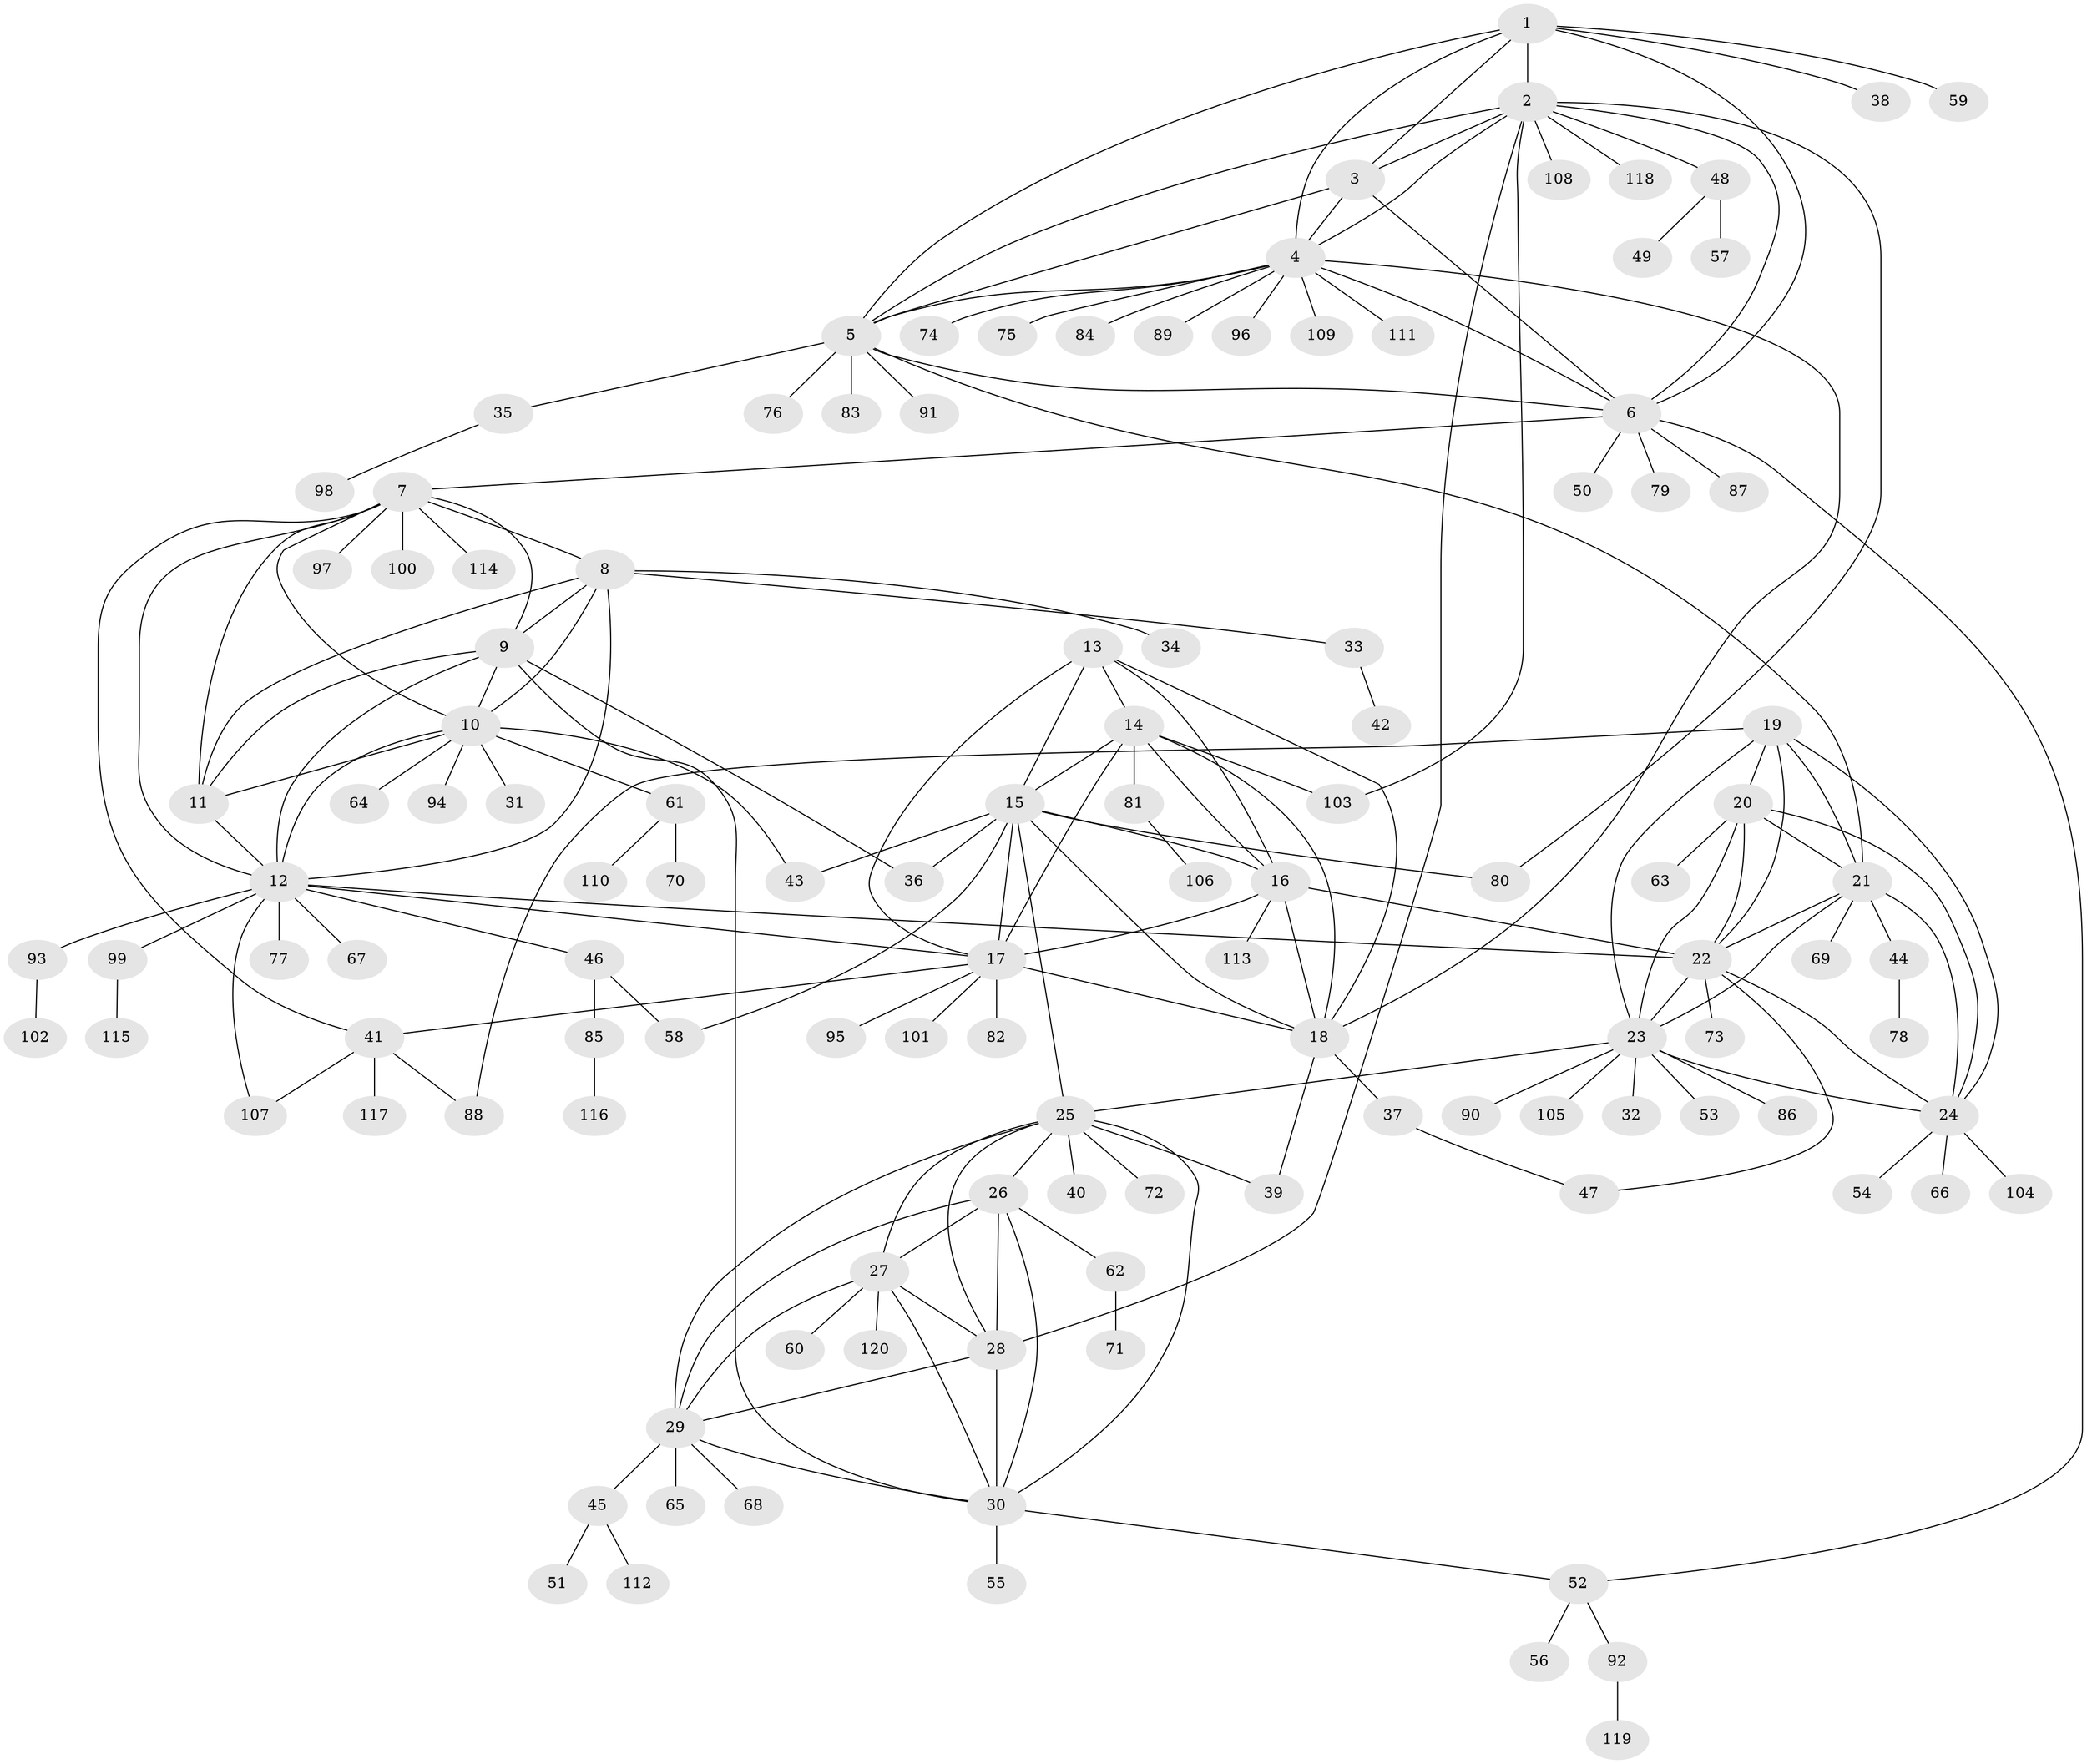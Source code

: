// coarse degree distribution, {5: 0.1, 10: 0.016666666666666666, 7: 0.05, 9: 0.03333333333333333, 8: 0.05, 6: 0.08333333333333333, 11: 0.016666666666666666, 3: 0.1, 4: 0.016666666666666666, 1: 0.43333333333333335, 2: 0.1}
// Generated by graph-tools (version 1.1) at 2025/52/03/04/25 22:52:06]
// undirected, 120 vertices, 186 edges
graph export_dot {
  node [color=gray90,style=filled];
  1;
  2;
  3;
  4;
  5;
  6;
  7;
  8;
  9;
  10;
  11;
  12;
  13;
  14;
  15;
  16;
  17;
  18;
  19;
  20;
  21;
  22;
  23;
  24;
  25;
  26;
  27;
  28;
  29;
  30;
  31;
  32;
  33;
  34;
  35;
  36;
  37;
  38;
  39;
  40;
  41;
  42;
  43;
  44;
  45;
  46;
  47;
  48;
  49;
  50;
  51;
  52;
  53;
  54;
  55;
  56;
  57;
  58;
  59;
  60;
  61;
  62;
  63;
  64;
  65;
  66;
  67;
  68;
  69;
  70;
  71;
  72;
  73;
  74;
  75;
  76;
  77;
  78;
  79;
  80;
  81;
  82;
  83;
  84;
  85;
  86;
  87;
  88;
  89;
  90;
  91;
  92;
  93;
  94;
  95;
  96;
  97;
  98;
  99;
  100;
  101;
  102;
  103;
  104;
  105;
  106;
  107;
  108;
  109;
  110;
  111;
  112;
  113;
  114;
  115;
  116;
  117;
  118;
  119;
  120;
  1 -- 2;
  1 -- 3;
  1 -- 4;
  1 -- 5;
  1 -- 6;
  1 -- 38;
  1 -- 59;
  2 -- 3;
  2 -- 4;
  2 -- 5;
  2 -- 6;
  2 -- 28;
  2 -- 48;
  2 -- 80;
  2 -- 103;
  2 -- 108;
  2 -- 118;
  3 -- 4;
  3 -- 5;
  3 -- 6;
  4 -- 5;
  4 -- 6;
  4 -- 18;
  4 -- 74;
  4 -- 75;
  4 -- 84;
  4 -- 89;
  4 -- 96;
  4 -- 109;
  4 -- 111;
  5 -- 6;
  5 -- 21;
  5 -- 35;
  5 -- 76;
  5 -- 83;
  5 -- 91;
  6 -- 7;
  6 -- 50;
  6 -- 52;
  6 -- 79;
  6 -- 87;
  7 -- 8;
  7 -- 9;
  7 -- 10;
  7 -- 11;
  7 -- 12;
  7 -- 41;
  7 -- 97;
  7 -- 100;
  7 -- 114;
  8 -- 9;
  8 -- 10;
  8 -- 11;
  8 -- 12;
  8 -- 33;
  8 -- 34;
  9 -- 10;
  9 -- 11;
  9 -- 12;
  9 -- 30;
  9 -- 36;
  10 -- 11;
  10 -- 12;
  10 -- 31;
  10 -- 43;
  10 -- 61;
  10 -- 64;
  10 -- 94;
  11 -- 12;
  12 -- 17;
  12 -- 22;
  12 -- 46;
  12 -- 67;
  12 -- 77;
  12 -- 93;
  12 -- 99;
  12 -- 107;
  13 -- 14;
  13 -- 15;
  13 -- 16;
  13 -- 17;
  13 -- 18;
  14 -- 15;
  14 -- 16;
  14 -- 17;
  14 -- 18;
  14 -- 81;
  14 -- 103;
  15 -- 16;
  15 -- 17;
  15 -- 18;
  15 -- 25;
  15 -- 36;
  15 -- 43;
  15 -- 58;
  15 -- 80;
  16 -- 17;
  16 -- 18;
  16 -- 22;
  16 -- 113;
  17 -- 18;
  17 -- 41;
  17 -- 82;
  17 -- 95;
  17 -- 101;
  18 -- 37;
  18 -- 39;
  19 -- 20;
  19 -- 21;
  19 -- 22;
  19 -- 23;
  19 -- 24;
  19 -- 88;
  20 -- 21;
  20 -- 22;
  20 -- 23;
  20 -- 24;
  20 -- 63;
  21 -- 22;
  21 -- 23;
  21 -- 24;
  21 -- 44;
  21 -- 69;
  22 -- 23;
  22 -- 24;
  22 -- 47;
  22 -- 73;
  23 -- 24;
  23 -- 25;
  23 -- 32;
  23 -- 53;
  23 -- 86;
  23 -- 90;
  23 -- 105;
  24 -- 54;
  24 -- 66;
  24 -- 104;
  25 -- 26;
  25 -- 27;
  25 -- 28;
  25 -- 29;
  25 -- 30;
  25 -- 39;
  25 -- 40;
  25 -- 72;
  26 -- 27;
  26 -- 28;
  26 -- 29;
  26 -- 30;
  26 -- 62;
  27 -- 28;
  27 -- 29;
  27 -- 30;
  27 -- 60;
  27 -- 120;
  28 -- 29;
  28 -- 30;
  29 -- 30;
  29 -- 45;
  29 -- 65;
  29 -- 68;
  30 -- 52;
  30 -- 55;
  33 -- 42;
  35 -- 98;
  37 -- 47;
  41 -- 88;
  41 -- 107;
  41 -- 117;
  44 -- 78;
  45 -- 51;
  45 -- 112;
  46 -- 58;
  46 -- 85;
  48 -- 49;
  48 -- 57;
  52 -- 56;
  52 -- 92;
  61 -- 70;
  61 -- 110;
  62 -- 71;
  81 -- 106;
  85 -- 116;
  92 -- 119;
  93 -- 102;
  99 -- 115;
}
